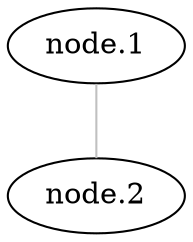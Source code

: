 graph Perl
{
graph [ rankdir="TB" ]
node [ shape="oval" ]
edge [ color="grey" ]
"node.1"
"node.2"
"node.1" -- "node.2" [ label="" ]
}
